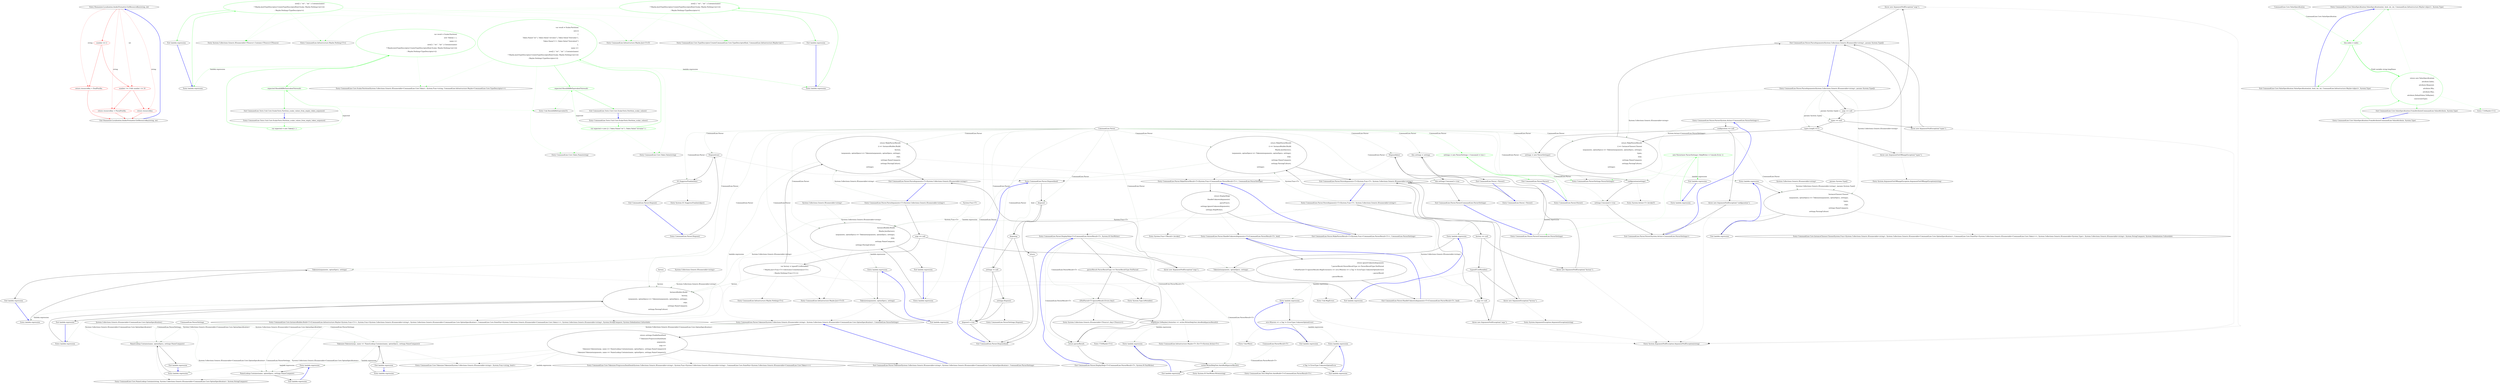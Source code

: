 digraph  {
n0 [label="Entry Humanizer.Localisation.ArabicFormatter.GetResourceKey(string, int)", span="7-7", cluster="Humanizer.Localisation.ArabicFormatter.GetResourceKey(string, int)"];
n1 [label="number == 2", span="10-10", cluster="Humanizer.Localisation.ArabicFormatter.GetResourceKey(string, int)", color=red, community=0];
n2 [label="return resourceKey + DualPostfix;", span="11-11", cluster="Humanizer.Localisation.ArabicFormatter.GetResourceKey(string, int)", color=red, community=0];
n3 [label="number >= 3 && number <= 10", span="14-14", cluster="Humanizer.Localisation.ArabicFormatter.GetResourceKey(string, int)", color=red, community=0];
n4 [label="return resourceKey + PluralPostfix;", span="15-15", cluster="Humanizer.Localisation.ArabicFormatter.GetResourceKey(string, int)", color=red, community=0];
n5 [label="return resourceKey;", span="17-17", cluster="Humanizer.Localisation.ArabicFormatter.GetResourceKey(string, int)", color=red, community=0];
n6 [label="Exit Humanizer.Localisation.ArabicFormatter.GetResourceKey(string, int)", span="7-7", cluster="Humanizer.Localisation.ArabicFormatter.GetResourceKey(string, int)"];
m0_11 [label="Entry CommandLine.Infrastructure.Maybe.Nothing<T>()", span="66-66", cluster="CommandLine.Infrastructure.Maybe.Nothing<T>()", file="ScalarTests.cs"];
m0_10 [label="Entry System.Collections.Generic.IEnumerable<TSource>.Contains<TSource>(TSource)", span="0-0", cluster="System.Collections.Generic.IEnumerable<TSource>.Contains<TSource>(TSource)", file="ScalarTests.cs"];
m0_5 [label="Entry CommandLine.Core.Scalar.Partition(System.Collections.Generic.IEnumerable<CommandLine.Core.Token>, System.Func<string, CommandLine.Infrastructure.Maybe<CommandLine.Core.TypeDescriptor>>)", span="11-11", cluster="CommandLine.Core.Scalar.Partition(System.Collections.Generic.IEnumerable<CommandLine.Core.Token>, System.Func<string, CommandLine.Infrastructure.Maybe<CommandLine.Core.TypeDescriptor>>)", file="ScalarTests.cs"];
m0_13 [label="Entry CommandLine.Infrastructure.Maybe.Just<T>(T)", span="71-71", cluster="CommandLine.Infrastructure.Maybe.Just<T>(T)", file="ScalarTests.cs"];
m0_14 [label="Entry CommandLine.Tests.Unit.Core.ScalarTests.Partition_scalar_values()", span="34-34", cluster="CommandLine.Tests.Unit.Core.ScalarTests.Partition_scalar_values()", file="ScalarTests.cs"];
m0_15 [label="var expected = new [] { Token.Name(''str''), Token.Value(''strvalue'') }", span="36-36", cluster="CommandLine.Tests.Unit.Core.ScalarTests.Partition_scalar_values()", color=green, community=0, file="ScalarTests.cs"];
m0_16 [label="var result = Scalar.Partition(\r\n                new []\r\n                    {\r\n                        Token.Name(''str''), Token.Value(''strvalue''), Token.Value(''freevalue''),\r\n                        Token.Name(''x''), Token.Value(''freevalue2'')\r\n                    },\r\n                name =>\r\n                    new[] { ''str'', ''int'' }.Contains(name)\r\n                        ? Maybe.Just(TypeDescriptor.Create(TypeDescriptorKind.Scalar, Maybe.Nothing<int>()))\r\n                        : Maybe.Nothing<TypeDescriptor>())", span="38-47", cluster="CommandLine.Tests.Unit.Core.ScalarTests.Partition_scalar_values()", color=green, community=0, file="ScalarTests.cs"];
m0_17 [label="expected.ShouldAllBeEquivalentTo(result)", span="49-49", cluster="CommandLine.Tests.Unit.Core.ScalarTests.Partition_scalar_values()", color=green, community=0, file="ScalarTests.cs"];
m0_18 [label="Exit CommandLine.Tests.Unit.Core.ScalarTests.Partition_scalar_values()", span="34-34", cluster="CommandLine.Tests.Unit.Core.ScalarTests.Partition_scalar_values()", file="ScalarTests.cs"];
m0_0 [label="Entry CommandLine.Tests.Unit.Core.ScalarTests.Partition_scalar_values_from_empty_token_sequence()", span="19-19", cluster="CommandLine.Tests.Unit.Core.ScalarTests.Partition_scalar_values_from_empty_token_sequence()", file="ScalarTests.cs"];
m0_1 [label="var expected = new Token[] { }", span="21-21", cluster="CommandLine.Tests.Unit.Core.ScalarTests.Partition_scalar_values_from_empty_token_sequence()", color=green, community=0, file="ScalarTests.cs"];
m0_2 [label="var result = Scalar.Partition(\r\n                new Token[] { },\r\n                name =>\r\n                    new[] { ''str'', ''int'' }.Contains(name)\r\n                        ? Maybe.Just(TypeDescriptor.Create(TypeDescriptorKind.Scalar, Maybe.Nothing<int>()))\r\n                        : Maybe.Nothing<TypeDescriptor>())", span="23-28", cluster="CommandLine.Tests.Unit.Core.ScalarTests.Partition_scalar_values_from_empty_token_sequence()", color=green, community=0, file="ScalarTests.cs"];
m0_3 [label="expected.ShouldAllBeEquivalentTo(result)", span="30-30", cluster="CommandLine.Tests.Unit.Core.ScalarTests.Partition_scalar_values_from_empty_token_sequence()", color=green, community=0, file="ScalarTests.cs"];
m0_4 [label="Exit CommandLine.Tests.Unit.Core.ScalarTests.Partition_scalar_values_from_empty_token_sequence()", span="19-19", cluster="CommandLine.Tests.Unit.Core.ScalarTests.Partition_scalar_values_from_empty_token_sequence()", file="ScalarTests.cs"];
m0_6 [label="Entry Unk.ShouldAllBeEquivalentTo", span="", cluster="Unk.ShouldAllBeEquivalentTo", file="ScalarTests.cs"];
m0_21 [label="Entry lambda expression", span="44-47", cluster="lambda expression", file="ScalarTests.cs"];
m0_7 [label="Entry lambda expression", span="25-28", cluster="lambda expression", file="ScalarTests.cs"];
m0_8 [label="new[] { ''str'', ''int'' }.Contains(name)\r\n                        ? Maybe.Just(TypeDescriptor.Create(TypeDescriptorKind.Scalar, Maybe.Nothing<int>()))\r\n                        : Maybe.Nothing<TypeDescriptor>()", span="26-28", cluster="lambda expression", color=green, community=0, file="ScalarTests.cs"];
m0_9 [label="Exit lambda expression", span="25-28", cluster="lambda expression", file="ScalarTests.cs"];
m0_22 [label="new[] { ''str'', ''int'' }.Contains(name)\r\n                        ? Maybe.Just(TypeDescriptor.Create(TypeDescriptorKind.Scalar, Maybe.Nothing<int>()))\r\n                        : Maybe.Nothing<TypeDescriptor>()", span="45-47", cluster="lambda expression", color=green, community=0, file="ScalarTests.cs"];
m0_23 [label="Exit lambda expression", span="44-47", cluster="lambda expression", file="ScalarTests.cs"];
m0_12 [label="Entry CommandLine.Core.TypeDescriptor.Create(CommandLine.Core.TypeDescriptorKind, CommandLine.Infrastructure.Maybe<int>)", span="36-36", cluster="CommandLine.Core.TypeDescriptor.Create(CommandLine.Core.TypeDescriptorKind, CommandLine.Infrastructure.Maybe<int>)", file="ScalarTests.cs"];
m0_19 [label="Entry CommandLine.Core.Token.Name(string)", span="19-19", cluster="CommandLine.Core.Token.Name(string)", file="ScalarTests.cs"];
m0_20 [label="Entry CommandLine.Core.Token.Value(string)", span="26-26", cluster="CommandLine.Core.Token.Value(string)", file="ScalarTests.cs"];
m1_8 [label="Entry CommandLine.Parser.Parser(System.Action<CommandLine.ParserSettings>)", span="36-36", cluster="CommandLine.Parser.Parser(System.Action<CommandLine.ParserSettings>)", file="Sequence.cs"];
m1_11 [label="settings = new ParserSettings()", span="40-40", cluster="CommandLine.Parser.Parser(System.Action<CommandLine.ParserSettings>)", file="Sequence.cs"];
m1_12 [label="configuration(settings)", span="41-41", cluster="CommandLine.Parser.Parser(System.Action<CommandLine.ParserSettings>)", file="Sequence.cs"];
m1_13 [label="settings.Consumed = true", span="42-42", cluster="CommandLine.Parser.Parser(System.Action<CommandLine.ParserSettings>)", file="Sequence.cs"];
m1_9 [label="configuration == null", span="38-38", cluster="CommandLine.Parser.Parser(System.Action<CommandLine.ParserSettings>)", file="Sequence.cs"];
m1_10 [label="throw new ArgumentNullException(''configuration'');", span="38-38", cluster="CommandLine.Parser.Parser(System.Action<CommandLine.ParserSettings>)", file="Sequence.cs"];
m1_14 [label="Exit CommandLine.Parser.Parser(System.Action<CommandLine.ParserSettings>)", span="36-36", cluster="CommandLine.Parser.Parser(System.Action<CommandLine.ParserSettings>)", file="Sequence.cs"];
m1_20 [label="Entry CommandLine.Parser.~Parser()", span="54-54", cluster="CommandLine.Parser.~Parser()", file="Sequence.cs"];
m1_21 [label="Dispose(false)", span="56-56", cluster="CommandLine.Parser.~Parser()", file="Sequence.cs"];
m1_22 [label="Exit CommandLine.Parser.~Parser()", span="54-54", cluster="CommandLine.Parser.~Parser()", file="Sequence.cs"];
m1_58 [label="Entry CommandLine.Parser.ParseArguments(System.Collections.Generic.IEnumerable<string>, params System.Type[])", span="141-141", cluster="CommandLine.Parser.ParseArguments(System.Collections.Generic.IEnumerable<string>, params System.Type[])", file="Sequence.cs"];
m1_65 [label="return MakeParserResult(\r\n                () => InstanceChooser.Choose(\r\n                    (arguments, optionSpecs) => Tokenize(arguments, optionSpecs, settings),\r\n                    types,\r\n                    args,\r\n                    settings.NameComparer,\r\n                    settings.ParsingCulture),\r\n                settings);", span="147-154", cluster="CommandLine.Parser.ParseArguments(System.Collections.Generic.IEnumerable<string>, params System.Type[])", file="Sequence.cs"];
m1_63 [label="types.Length == 0", span="145-145", cluster="CommandLine.Parser.ParseArguments(System.Collections.Generic.IEnumerable<string>, params System.Type[])", file="Sequence.cs"];
m1_59 [label="args == null", span="143-143", cluster="CommandLine.Parser.ParseArguments(System.Collections.Generic.IEnumerable<string>, params System.Type[])", file="Sequence.cs"];
m1_61 [label="types == null", span="144-144", cluster="CommandLine.Parser.ParseArguments(System.Collections.Generic.IEnumerable<string>, params System.Type[])", file="Sequence.cs"];
m1_64 [label="throw new ArgumentOutOfRangeException(''types'');", span="145-145", cluster="CommandLine.Parser.ParseArguments(System.Collections.Generic.IEnumerable<string>, params System.Type[])", file="Sequence.cs"];
m1_60 [label="throw new ArgumentNullException(''args'');", span="143-143", cluster="CommandLine.Parser.ParseArguments(System.Collections.Generic.IEnumerable<string>, params System.Type[])", file="Sequence.cs"];
m1_62 [label="throw new ArgumentNullException(''types'');", span="144-144", cluster="CommandLine.Parser.ParseArguments(System.Collections.Generic.IEnumerable<string>, params System.Type[])", file="Sequence.cs"];
m1_66 [label="Exit CommandLine.Parser.ParseArguments(System.Collections.Generic.IEnumerable<string>, params System.Type[])", span="141-141", cluster="CommandLine.Parser.ParseArguments(System.Collections.Generic.IEnumerable<string>, params System.Type[])", file="Sequence.cs"];
m1_16 [label="Entry System.Action<T>.Invoke(T)", span="0-0", cluster="System.Action<T>.Invoke(T)", file="Sequence.cs"];
m1_3 [label="Entry CommandLine.Parser.Parser(CommandLine.ParserSettings)", span="45-45", cluster="CommandLine.Parser.Parser(CommandLine.ParserSettings)", file="Sequence.cs"];
m1_17 [label="this.settings = settings", span="47-47", cluster="CommandLine.Parser.Parser(CommandLine.ParserSettings)", file="Sequence.cs"];
m1_18 [label="this.settings.Consumed = true", span="48-48", cluster="CommandLine.Parser.Parser(CommandLine.ParserSettings)", file="Sequence.cs"];
m1_19 [label="Exit CommandLine.Parser.Parser(CommandLine.ParserSettings)", span="45-45", cluster="CommandLine.Parser.Parser(CommandLine.ParserSettings)", file="Sequence.cs"];
m1_67 [label="Entry System.ArgumentOutOfRangeException.ArgumentOutOfRangeException(string)", span="0-0", cluster="System.ArgumentOutOfRangeException.ArgumentOutOfRangeException(string)", file="Sequence.cs"];
m1_42 [label="Entry CommandLine.Parser.ParseArguments<T>(System.Func<T>, System.Collections.Generic.IEnumerable<string>)", span="112-112", cluster="CommandLine.Parser.ParseArguments<T>(System.Func<T>, System.Collections.Generic.IEnumerable<string>)", file="Sequence.cs"];
m1_49 [label="return MakeParserResult(\r\n                () => InstanceBuilder.Build(\r\n                    Maybe.Just(factory),\r\n                    (arguments, optionSpecs) => Tokenize(arguments, optionSpecs, settings),\r\n                    args,\r\n                    settings.NameComparer,\r\n                    settings.ParsingCulture),\r\n                settings);", span="119-126", cluster="CommandLine.Parser.ParseArguments<T>(System.Func<T>, System.Collections.Generic.IEnumerable<string>)", file="Sequence.cs"];
m1_47 [label="args == null", span="117-117", cluster="CommandLine.Parser.ParseArguments<T>(System.Func<T>, System.Collections.Generic.IEnumerable<string>)", file="Sequence.cs"];
m1_43 [label="factory == null", span="115-115", cluster="CommandLine.Parser.ParseArguments<T>(System.Func<T>, System.Collections.Generic.IEnumerable<string>)", file="Sequence.cs"];
m1_45 [label="!typeof(T).IsMutable()", span="116-116", cluster="CommandLine.Parser.ParseArguments<T>(System.Func<T>, System.Collections.Generic.IEnumerable<string>)", file="Sequence.cs"];
m1_48 [label="throw new ArgumentNullException(''args'');", span="117-117", cluster="CommandLine.Parser.ParseArguments<T>(System.Func<T>, System.Collections.Generic.IEnumerable<string>)", file="Sequence.cs"];
m1_44 [label="throw new ArgumentNullException(''factory'');", span="115-115", cluster="CommandLine.Parser.ParseArguments<T>(System.Func<T>, System.Collections.Generic.IEnumerable<string>)", file="Sequence.cs"];
m1_46 [label="throw new ArgumentException(''factory'');", span="116-116", cluster="CommandLine.Parser.ParseArguments<T>(System.Func<T>, System.Collections.Generic.IEnumerable<string>)", file="Sequence.cs"];
m1_50 [label="Exit CommandLine.Parser.ParseArguments<T>(System.Func<T>, System.Collections.Generic.IEnumerable<string>)", span="112-112", cluster="CommandLine.Parser.ParseArguments<T>(System.Func<T>, System.Collections.Generic.IEnumerable<string>)", file="Sequence.cs"];
m1_51 [label="Entry System.ArgumentException.ArgumentException(string)", span="0-0", cluster="System.ArgumentException.ArgumentException(string)", file="Sequence.cs"];
m1_105 [label="Entry Unk.Where", span="", cluster="Unk.Where", file="Sequence.cs"];
m1_4 [label="Entry CommandLine.ParserSettings.ParserSettings()", span="25-25", cluster="CommandLine.ParserSettings.ParserSettings()", file="Sequence.cs"];
m1_71 [label="Entry CommandLine.Core.InstanceChooser.Choose(System.Func<System.Collections.Generic.IEnumerable<string>, System.Collections.Generic.IEnumerable<CommandLine.Core.OptionSpecification>, CommandLine.Core.StatePair<System.Collections.Generic.IEnumerable<CommandLine.Core.Token>>>, System.Collections.Generic.IEnumerable<System.Type>, System.Collections.Generic.IEnumerable<string>, System.StringComparer, System.Globalization.CultureInfo)", span="26-26", cluster="CommandLine.Core.InstanceChooser.Choose(System.Func<System.Collections.Generic.IEnumerable<string>, System.Collections.Generic.IEnumerable<CommandLine.Core.OptionSpecification>, CommandLine.Core.StatePair<System.Collections.Generic.IEnumerable<CommandLine.Core.Token>>>, System.Collections.Generic.IEnumerable<System.Type>, System.Collections.Generic.IEnumerable<string>, System.StringComparer, System.Globalization.CultureInfo)", file="Sequence.cs"];
m1_90 [label="Entry CommandLine.Core.NameLookup.Contains(string, System.Collections.Generic.IEnumerable<CommandLine.Core.OptionSpecification>, System.StringComparer)", span="11-11", cluster="CommandLine.Core.NameLookup.Contains(string, System.Collections.Generic.IEnumerable<CommandLine.Core.OptionSpecification>, System.StringComparer)", file="Sequence.cs"];
m1_5 [label="Entry CommandLine.Parser.Parser()", span="25-25", cluster="CommandLine.Parser.Parser()", file="Sequence.cs"];
m1_6 [label="settings = new ParserSettings { Consumed = true }", span="27-27", cluster="CommandLine.Parser.Parser()", color=green, community=0, file="Sequence.cs"];
m1_7 [label="Exit CommandLine.Parser.Parser()", span="25-25", cluster="CommandLine.Parser.Parser()", file="Sequence.cs"];
m1_96 [label="Entry System.Func<TResult>.Invoke()", span="0-0", cluster="System.Func<TResult>.Invoke()", file="Sequence.cs"];
m1_98 [label="Entry CommandLine.Parser.DisplayHelp<T>(CommandLine.ParserResult<T>, System.IO.TextWriter)", span="198-198", cluster="CommandLine.Parser.DisplayHelp<T>(CommandLine.ParserResult<T>, System.IO.TextWriter)", file="Sequence.cs"];
m1_109 [label="parserResult.ParserResultType == ParserResultType.NotParsed", span="200-200", cluster="CommandLine.Parser.DisplayHelp<T>(CommandLine.ParserResult<T>, System.IO.TextWriter)", file="Sequence.cs"];
m1_110 [label="((NotParsed<T>)parserResult).Errors.Any()", span="202-202", cluster="CommandLine.Parser.DisplayHelp<T>(CommandLine.ParserResult<T>, System.IO.TextWriter)", file="Sequence.cs"];
m1_111 [label="helpWriter.ToMaybe().Do(writer => writer.Write(HelpText.AutoBuild(parserResult)))", span="204-204", cluster="CommandLine.Parser.DisplayHelp<T>(CommandLine.ParserResult<T>, System.IO.TextWriter)", file="Sequence.cs"];
m1_112 [label="return parserResult;", span="208-208", cluster="CommandLine.Parser.DisplayHelp<T>(CommandLine.ParserResult<T>, System.IO.TextWriter)", file="Sequence.cs"];
m1_113 [label="Exit CommandLine.Parser.DisplayHelp<T>(CommandLine.ParserResult<T>, System.IO.TextWriter)", span="198-198", cluster="CommandLine.Parser.DisplayHelp<T>(CommandLine.ParserResult<T>, System.IO.TextWriter)", file="Sequence.cs"];
m1_114 [label="Entry System.Collections.Generic.IEnumerable<TSource>.Any<TSource>()", span="0-0", cluster="System.Collections.Generic.IEnumerable<TSource>.Any<TSource>()", file="Sequence.cs"];
m1_106 [label="Entry lambda expression", span="193-193", cluster="lambda expression", file="Sequence.cs"];
m1_1 [label="new Parser(new ParserSettings{ HelpWriter = Console.Error })", span="20-20", cluster="lambda expression", color=green, community=0, file="Sequence.cs"];
m1_0 [label="Entry lambda expression", span="20-20", cluster="lambda expression", file="Sequence.cs"];
m1_2 [label="Exit lambda expression", span="20-20", cluster="lambda expression", file="Sequence.cs"];
m1_35 [label="InstanceBuilder.Build(\r\n                    factory,\r\n                    (arguments, optionSpecs) => Tokenize(arguments, optionSpecs, settings),\r\n                    args,\r\n                    settings.NameComparer,\r\n                    settings.ParsingCulture)", span="93-98", cluster="lambda expression", file="Sequence.cs"];
m1_39 [label="Tokenize(arguments, optionSpecs, settings)", span="95-95", cluster="lambda expression", file="Sequence.cs"];
m1_53 [label="InstanceBuilder.Build(\r\n                    Maybe.Just(factory),\r\n                    (arguments, optionSpecs) => Tokenize(arguments, optionSpecs, settings),\r\n                    args,\r\n                    settings.NameComparer,\r\n                    settings.ParsingCulture)", span="120-125", cluster="lambda expression", file="Sequence.cs"];
m1_56 [label="Tokenize(arguments, optionSpecs, settings)", span="122-122", cluster="lambda expression", file="Sequence.cs"];
m1_69 [label="InstanceChooser.Choose(\r\n                    (arguments, optionSpecs) => Tokenize(arguments, optionSpecs, settings),\r\n                    types,\r\n                    args,\r\n                    settings.NameComparer,\r\n                    settings.ParsingCulture)", span="148-153", cluster="lambda expression", file="Sequence.cs"];
m1_73 [label="Tokenize(arguments, optionSpecs, settings)", span="149-149", cluster="lambda expression", file="Sequence.cs"];
m1_34 [label="Entry lambda expression", span="93-98", cluster="lambda expression", file="Sequence.cs"];
m1_36 [label="Exit lambda expression", span="93-98", cluster="lambda expression", file="Sequence.cs"];
m1_38 [label="Entry lambda expression", span="95-95", cluster="lambda expression", file="Sequence.cs"];
m1_40 [label="Exit lambda expression", span="95-95", cluster="lambda expression", file="Sequence.cs"];
m1_52 [label="Entry lambda expression", span="120-125", cluster="lambda expression", file="Sequence.cs"];
m1_54 [label="Exit lambda expression", span="120-125", cluster="lambda expression", file="Sequence.cs"];
m1_55 [label="Entry lambda expression", span="122-122", cluster="lambda expression", file="Sequence.cs"];
m1_57 [label="Exit lambda expression", span="122-122", cluster="lambda expression", file="Sequence.cs"];
m1_68 [label="Entry lambda expression", span="148-153", cluster="lambda expression", file="Sequence.cs"];
m1_70 [label="Exit lambda expression", span="148-153", cluster="lambda expression", file="Sequence.cs"];
m1_72 [label="Entry lambda expression", span="149-149", cluster="lambda expression", file="Sequence.cs"];
m1_74 [label="Exit lambda expression", span="149-149", cluster="lambda expression", file="Sequence.cs"];
m1_85 [label="Tokenizer.Tokenize(args, name => NameLookup.Contains(name, optionSpecs, settings.NameComparer))", span="176-176", cluster="lambda expression", file="Sequence.cs"];
m1_88 [label="NameLookup.Contains(name, optionSpecs, settings.NameComparer)", span="176-176", cluster="lambda expression", file="Sequence.cs"];
m1_92 [label="NameLookup.Contains(name, optionSpecs, settings.NameComparer)", span="177-177", cluster="lambda expression", file="Sequence.cs"];
m1_84 [label="Entry lambda expression", span="175-176", cluster="lambda expression", file="Sequence.cs"];
m1_91 [label="Entry lambda expression", span="177-177", cluster="lambda expression", file="Sequence.cs"];
m1_86 [label="Exit lambda expression", span="175-176", cluster="lambda expression", file="Sequence.cs"];
m1_87 [label="Entry lambda expression", span="176-176", cluster="lambda expression", file="Sequence.cs"];
m1_89 [label="Exit lambda expression", span="176-176", cluster="lambda expression", file="Sequence.cs"];
m1_93 [label="Exit lambda expression", span="177-177", cluster="lambda expression", file="Sequence.cs"];
m1_118 [label="writer.Write(HelpText.AutoBuild(parserResult))", span="204-204", cluster="lambda expression", file="Sequence.cs"];
m1_102 [label="Entry lambda expression", span="193-193", cluster="lambda expression", file="Sequence.cs"];
m1_117 [label="Entry lambda expression", span="204-204", cluster="lambda expression", file="Sequence.cs"];
m1_119 [label="Exit lambda expression", span="204-204", cluster="lambda expression", file="Sequence.cs"];
m1_104 [label="Exit lambda expression", span="193-193", cluster="lambda expression", file="Sequence.cs"];
m1_103 [label="errs.Where(e => e.Tag != ErrorType.UnknownOptionError)", span="193-193", cluster="lambda expression", file="Sequence.cs"];
m1_107 [label="e.Tag != ErrorType.UnknownOptionError", span="193-193", cluster="lambda expression", file="Sequence.cs"];
m1_108 [label="Exit lambda expression", span="193-193", cluster="lambda expression", file="Sequence.cs"];
m1_115 [label="Entry T.ToMaybe<T>()", span="79-79", cluster="T.ToMaybe<T>()", file="Sequence.cs"];
m1_97 [label="Entry CommandLine.Parser.HandleUnknownArguments<T>(CommandLine.ParserResult<T>, bool)", span="189-189", cluster="CommandLine.Parser.HandleUnknownArguments<T>(CommandLine.ParserResult<T>, bool)", file="Sequence.cs"];
m1_99 [label="return ignoreUnknownArguments\r\n                       ? parserResult.ParserResultType == ParserResultType.NotParsed\r\n                            ? ((NotParsed<T>)parserResult).MapErrors(errs => errs.Where(e => e.Tag != ErrorType.UnknownOptionError))\r\n                            : parserResult\r\n                       : parserResult;", span="191-195", cluster="CommandLine.Parser.HandleUnknownArguments<T>(CommandLine.ParserResult<T>, bool)", file="Sequence.cs"];
m1_100 [label="Exit CommandLine.Parser.HandleUnknownArguments<T>(CommandLine.ParserResult<T>, bool)", span="189-189", cluster="CommandLine.Parser.HandleUnknownArguments<T>(CommandLine.ParserResult<T>, bool)", file="Sequence.cs"];
m1_101 [label="Entry Unk.MapErrors", span="", cluster="Unk.MapErrors", file="Sequence.cs"];
m1_31 [label="Entry CommandLine.Infrastructure.Maybe.Just<T>(T)", span="68-68", cluster="CommandLine.Infrastructure.Maybe.Just<T>(T)", file="Sequence.cs"];
m1_120 [label="Entry CommandLine.Text.HelpText.AutoBuild<T>(CommandLine.ParserResult<T>)", span="276-276", cluster="CommandLine.Text.HelpText.AutoBuild<T>(CommandLine.ParserResult<T>)", file="Sequence.cs"];
m1_116 [label="Entry CommandLine.Infrastructure.Maybe<T>.Do<T>(System.Action<T>)", span="108-108", cluster="CommandLine.Infrastructure.Maybe<T>.Do<T>(System.Action<T>)", file="Sequence.cs"];
m1_83 [label="Entry CommandLine.Core.Tokenizer.Tokenize(System.Collections.Generic.IEnumerable<string>, System.Func<string, bool>)", span="11-11", cluster="CommandLine.Core.Tokenizer.Tokenize(System.Collections.Generic.IEnumerable<string>, System.Func<string, bool>)", file="Sequence.cs"];
m1_82 [label="Entry CommandLine.Core.Tokenizer.PreprocessDashDash(System.Collections.Generic.IEnumerable<string>, System.Func<System.Collections.Generic.IEnumerable<string>, CommandLine.Core.StatePair<System.Collections.Generic.IEnumerable<CommandLine.Core.Token>>>)", span="31-31", cluster="CommandLine.Core.Tokenizer.PreprocessDashDash(System.Collections.Generic.IEnumerable<string>, System.Func<System.Collections.Generic.IEnumerable<string>, CommandLine.Core.StatePair<System.Collections.Generic.IEnumerable<CommandLine.Core.Token>>>)", file="Sequence.cs"];
m1_79 [label="Entry System.GC.SuppressFinalize(object)", span="0-0", cluster="System.GC.SuppressFinalize(object)", file="Sequence.cs"];
m1_129 [label="Entry CommandLine.ParserSettings.Dispose()", span="119-119", cluster="CommandLine.ParserSettings.Dispose()", file="Sequence.cs"];
m1_30 [label="Entry System.Type.IsMutable()", span="115-115", cluster="System.Type.IsMutable()", file="Sequence.cs"];
m1_33 [label="Entry CommandLine.Parser.MakeParserResult<T>(System.Func<CommandLine.ParserResult<T>>, CommandLine.ParserSettings)", span="180-180", cluster="CommandLine.Parser.MakeParserResult<T>(System.Func<CommandLine.ParserResult<T>>, CommandLine.ParserSettings)", file="Sequence.cs"];
m1_94 [label="return DisplayHelp(\r\n                HandleUnknownArguments(\r\n                    parseFunc(),\r\n                    settings.IgnoreUnknownArguments),\r\n                settings.HelpWriter);", span="182-186", cluster="CommandLine.Parser.MakeParserResult<T>(System.Func<CommandLine.ParserResult<T>>, CommandLine.ParserSettings)", file="Sequence.cs"];
m1_95 [label="Exit CommandLine.Parser.MakeParserResult<T>(System.Func<CommandLine.ParserResult<T>>, CommandLine.ParserSettings)", span="180-180", cluster="CommandLine.Parser.MakeParserResult<T>(System.Func<CommandLine.ParserResult<T>>, CommandLine.ParserSettings)", file="Sequence.cs"];
m1_75 [label="Entry CommandLine.Parser.Dispose()", span="160-160", cluster="CommandLine.Parser.Dispose()", file="Sequence.cs"];
m1_76 [label="Dispose(true)", span="162-162", cluster="CommandLine.Parser.Dispose()", file="Sequence.cs"];
m1_77 [label="GC.SuppressFinalize(this)", span="164-164", cluster="CommandLine.Parser.Dispose()", file="Sequence.cs"];
m1_78 [label="Exit CommandLine.Parser.Dispose()", span="160-160", cluster="CommandLine.Parser.Dispose()", file="Sequence.cs"];
m1_32 [label="Entry CommandLine.Infrastructure.Maybe.Nothing<T>()", span="63-63", cluster="CommandLine.Infrastructure.Maybe.Nothing<T>()", file="Sequence.cs"];
m1_24 [label="Entry CommandLine.Parser.ParseArguments<T>(System.Collections.Generic.IEnumerable<string>)", span="84-84", cluster="CommandLine.Parser.ParseArguments<T>(System.Collections.Generic.IEnumerable<string>)", file="Sequence.cs"];
m1_28 [label="return MakeParserResult(\r\n                () => InstanceBuilder.Build(\r\n                    factory,\r\n                    (arguments, optionSpecs) => Tokenize(arguments, optionSpecs, settings),\r\n                    args,\r\n                    settings.NameComparer,\r\n                    settings.ParsingCulture),\r\n                settings);", span="92-99", cluster="CommandLine.Parser.ParseArguments<T>(System.Collections.Generic.IEnumerable<string>)", file="Sequence.cs"];
m1_27 [label="var factory = typeof(T).IsMutable()\r\n                ? Maybe.Just<Func<T>>(Activator.CreateInstance<T>)\r\n                : Maybe.Nothing<Func<T>>()", span="88-90", cluster="CommandLine.Parser.ParseArguments<T>(System.Collections.Generic.IEnumerable<string>)", file="Sequence.cs"];
m1_25 [label="args == null", span="86-86", cluster="CommandLine.Parser.ParseArguments<T>(System.Collections.Generic.IEnumerable<string>)", file="Sequence.cs"];
m1_26 [label="throw new ArgumentNullException(''args'');", span="86-86", cluster="CommandLine.Parser.ParseArguments<T>(System.Collections.Generic.IEnumerable<string>)", file="Sequence.cs"];
m1_29 [label="Exit CommandLine.Parser.ParseArguments<T>(System.Collections.Generic.IEnumerable<string>)", span="84-84", cluster="CommandLine.Parser.ParseArguments<T>(System.Collections.Generic.IEnumerable<string>)", file="Sequence.cs"];
m1_41 [label="Entry CommandLine.Parser.Tokenize(System.Collections.Generic.IEnumerable<string>, System.Collections.Generic.IEnumerable<CommandLine.Core.OptionSpecification>, CommandLine.ParserSettings)", span="167-167", cluster="CommandLine.Parser.Tokenize(System.Collections.Generic.IEnumerable<string>, System.Collections.Generic.IEnumerable<CommandLine.Core.OptionSpecification>, CommandLine.ParserSettings)", file="Sequence.cs"];
m1_80 [label="return settings.EnableDashDash\r\n                ? Tokenizer.PreprocessDashDash(\r\n                        arguments,\r\n                        args =>\r\n                            Tokenizer.Tokenize(args, name => NameLookup.Contains(name, optionSpecs, settings.NameComparer)))\r\n                : Tokenizer.Tokenize(arguments, name => NameLookup.Contains(name, optionSpecs, settings.NameComparer));", span="172-177", cluster="CommandLine.Parser.Tokenize(System.Collections.Generic.IEnumerable<string>, System.Collections.Generic.IEnumerable<CommandLine.Core.OptionSpecification>, CommandLine.ParserSettings)", file="Sequence.cs"];
m1_81 [label="Exit CommandLine.Parser.Tokenize(System.Collections.Generic.IEnumerable<string>, System.Collections.Generic.IEnumerable<CommandLine.Core.OptionSpecification>, CommandLine.ParserSettings)", span="167-167", cluster="CommandLine.Parser.Tokenize(System.Collections.Generic.IEnumerable<string>, System.Collections.Generic.IEnumerable<CommandLine.Core.OptionSpecification>, CommandLine.ParserSettings)", file="Sequence.cs"];
m1_37 [label="Entry CommandLine.Core.InstanceBuilder.Build<T>(CommandLine.Infrastructure.Maybe<System.Func<T>>, System.Func<System.Collections.Generic.IEnumerable<string>, System.Collections.Generic.IEnumerable<CommandLine.Core.OptionSpecification>, CommandLine.Core.StatePair<System.Collections.Generic.IEnumerable<CommandLine.Core.Token>>>, System.Collections.Generic.IEnumerable<string>, System.StringComparer, System.Globalization.CultureInfo)", span="34-34", cluster="CommandLine.Core.InstanceBuilder.Build<T>(CommandLine.Infrastructure.Maybe<System.Func<T>>, System.Func<System.Collections.Generic.IEnumerable<string>, System.Collections.Generic.IEnumerable<CommandLine.Core.OptionSpecification>, CommandLine.Core.StatePair<System.Collections.Generic.IEnumerable<CommandLine.Core.Token>>>, System.Collections.Generic.IEnumerable<string>, System.StringComparer, System.Globalization.CultureInfo)", file="Sequence.cs"];
m1_23 [label="Entry CommandLine.Parser.Dispose(bool)", span="211-211", cluster="CommandLine.Parser.Dispose(bool)", file="Sequence.cs"];
m1_122 [label=disposed, span="213-213", cluster="CommandLine.Parser.Dispose(bool)", file="Sequence.cs"];
m1_125 [label="settings != null", span="220-220", cluster="CommandLine.Parser.Dispose(bool)", file="Sequence.cs"];
m1_126 [label="settings.Dispose()", span="222-222", cluster="CommandLine.Parser.Dispose(bool)", file="Sequence.cs"];
m1_127 [label="disposed = true", span="225-225", cluster="CommandLine.Parser.Dispose(bool)", file="Sequence.cs"];
m1_123 [label="return;", span="215-215", cluster="CommandLine.Parser.Dispose(bool)", file="Sequence.cs"];
m1_124 [label=disposing, span="218-218", cluster="CommandLine.Parser.Dispose(bool)", file="Sequence.cs"];
m1_128 [label="Exit CommandLine.Parser.Dispose(bool)", span="211-211", cluster="CommandLine.Parser.Dispose(bool)", file="Sequence.cs"];
m1_15 [label="Entry System.ArgumentNullException.ArgumentNullException(string)", span="0-0", cluster="System.ArgumentNullException.ArgumentNullException(string)", file="Sequence.cs"];
m1_121 [label="Entry System.IO.TextWriter.Write(string)", span="0-0", cluster="System.IO.TextWriter.Write(string)", file="Sequence.cs"];
m1_130 [label="CommandLine.Parser", span="", file="Sequence.cs"];
m1_131 [label="System.Collections.Generic.IEnumerable<string>", span="", file="Sequence.cs"];
m1_132 [label=factory, span="", file="Sequence.cs"];
m1_133 [label="System.Func<T>", span="", file="Sequence.cs"];
m1_134 [label="System.Collections.Generic.IEnumerable<string>", span="", file="Sequence.cs"];
m1_135 [label="System.Collections.Generic.IEnumerable<string>", span="", file="Sequence.cs"];
m1_136 [label="params System.Type[]", span="", file="Sequence.cs"];
m1_137 [label="System.Collections.Generic.IEnumerable<CommandLine.Core.OptionSpecification>", span="", file="Sequence.cs"];
m1_138 [label="CommandLine.ParserSettings", span="", file="Sequence.cs"];
m1_139 [label="CommandLine.ParserResult<T>", span="", file="Sequence.cs"];
m2_0 [label="Entry CommandLine.Core.ValueSpecification.ValueSpecification(int, bool, int, int, CommandLine.Infrastructure.Maybe<object>, System.Type)", span="10-10", cluster="CommandLine.Core.ValueSpecification.ValueSpecification(int, bool, int, int, CommandLine.Infrastructure.Maybe<object>, System.Type)", file="SequenceTests.cs"];
m2_1 [label="this.index = index", span="13-13", cluster="CommandLine.Core.ValueSpecification.ValueSpecification(int, bool, int, int, CommandLine.Infrastructure.Maybe<object>, System.Type)", color=green, community=0, file="SequenceTests.cs"];
m2_2 [label="Exit CommandLine.Core.ValueSpecification.ValueSpecification(int, bool, int, int, CommandLine.Infrastructure.Maybe<object>, System.Type)", span="10-10", cluster="CommandLine.Core.ValueSpecification.ValueSpecification(int, bool, int, int, CommandLine.Infrastructure.Maybe<object>, System.Type)", file="SequenceTests.cs"];
m2_3 [label="Entry CommandLine.Core.ValueSpecification.FromAttribute(CommandLine.ValueAttribute, System.Type)", span="16-16", cluster="CommandLine.Core.ValueSpecification.FromAttribute(CommandLine.ValueAttribute, System.Type)", file="SequenceTests.cs"];
m2_4 [label="return new ValueSpecification(\r\n                attribute.Index,\r\n                attribute.Required,\r\n                attribute.Min,\r\n                attribute.Max,\r\n                attribute.DefaultValue.ToMaybe(),\r\n                conversionType);", span="18-24", cluster="CommandLine.Core.ValueSpecification.FromAttribute(CommandLine.ValueAttribute, System.Type)", color=green, community=0, file="SequenceTests.cs"];
m2_5 [label="Exit CommandLine.Core.ValueSpecification.FromAttribute(CommandLine.ValueAttribute, System.Type)", span="16-16", cluster="CommandLine.Core.ValueSpecification.FromAttribute(CommandLine.ValueAttribute, System.Type)", file="SequenceTests.cs"];
m2_6 [label="Entry T.ToMaybe<T>()", span="79-79", cluster="T.ToMaybe<T>()", file="SequenceTests.cs"];
m2_7 [label="CommandLine.Core.ValueSpecification", span="", file="SequenceTests.cs"];
n0 -> n1  [key=0, style=solid, color=red];
n0 -> n2  [key=1, style=dashed, color=red, label=string];
n0 -> n3  [key=1, style=dashed, color=red, label=int];
n0 -> n4  [key=1, style=dashed, color=red, label=string];
n0 -> n5  [key=1, style=dashed, color=red, label=string];
n1 -> n2  [key=0, style=solid, color=red];
n1 -> n3  [key=0, style=solid, color=red];
n2 -> n6  [key=0, style=solid, color=red];
n3 -> n4  [key=0, style=solid, color=red];
n3 -> n5  [key=0, style=solid, color=red];
n4 -> n6  [key=0, style=solid, color=red];
n5 -> n6  [key=0, style=solid, color=red];
n6 -> n0  [key=0, style=bold, color=blue];
m0_14 -> m0_15  [key=0, style=solid, color=green];
m0_15 -> m0_16  [key=0, style=solid, color=green];
m0_15 -> m0_19  [key=2, style=dotted, color=green];
m0_15 -> m0_20  [key=2, style=dotted, color=green];
m0_15 -> m0_17  [key=1, style=dashed, color=green, label=expected];
m0_16 -> m0_17  [key=0, style=solid, color=green];
m0_16 -> m0_19  [key=2, style=dotted, color=green];
m0_16 -> m0_20  [key=2, style=dotted, color=green];
m0_16 -> m0_5  [key=2, style=dotted, color=green];
m0_16 -> m0_21  [key=1, style=dashed, color=green, label="lambda expression"];
m0_17 -> m0_18  [key=0, style=solid, color=green];
m0_17 -> m0_6  [key=2, style=dotted, color=green];
m0_18 -> m0_14  [key=0, style=bold, color=blue];
m0_0 -> m0_1  [key=0, style=solid, color=green];
m0_1 -> m0_2  [key=0, style=solid, color=green];
m0_1 -> m0_3  [key=1, style=dashed, color=green, label=expected];
m0_2 -> m0_3  [key=0, style=solid, color=green];
m0_2 -> m0_5  [key=2, style=dotted, color=green];
m0_2 -> m0_7  [key=1, style=dashed, color=green, label="lambda expression"];
m0_3 -> m0_4  [key=0, style=solid, color=green];
m0_3 -> m0_6  [key=2, style=dotted, color=green];
m0_4 -> m0_0  [key=0, style=bold, color=blue];
m0_21 -> m0_22  [key=0, style=solid, color=green];
m0_7 -> m0_8  [key=0, style=solid, color=green];
m0_8 -> m0_9  [key=0, style=solid, color=green];
m0_8 -> m0_10  [key=2, style=dotted, color=green];
m0_8 -> m0_11  [key=2, style=dotted, color=green];
m0_8 -> m0_12  [key=2, style=dotted, color=green];
m0_8 -> m0_13  [key=2, style=dotted, color=green];
m0_9 -> m0_7  [key=0, style=bold, color=blue];
m0_22 -> m0_23  [key=0, style=solid, color=green];
m0_22 -> m0_10  [key=2, style=dotted, color=green];
m0_22 -> m0_11  [key=2, style=dotted, color=green];
m0_22 -> m0_12  [key=2, style=dotted, color=green];
m0_22 -> m0_13  [key=2, style=dotted, color=green];
m0_23 -> m0_21  [key=0, style=bold, color=blue];
m1_8 -> m1_12  [key=1, style=dashed, color=darkseagreen4, label="System.Action<CommandLine.ParserSettings>"];
m1_8 -> m1_9  [key=0, style=solid];
m1_11 -> m1_4  [key=2, style=dotted];
m1_11 -> m1_12  [key=0, style=solid];
m1_12 -> m1_13  [key=0, style=solid];
m1_12 -> m1_16  [key=2, style=dotted];
m1_13 -> m1_14  [key=0, style=solid];
m1_9 -> m1_11  [key=0, style=solid];
m1_9 -> m1_10  [key=0, style=solid];
m1_10 -> m1_14  [key=0, style=solid];
m1_10 -> m1_15  [key=2, style=dotted];
m1_14 -> m1_8  [key=0, style=bold, color=blue];
m1_20 -> m1_21  [key=0, style=solid];
m1_21 -> m1_22  [key=0, style=solid];
m1_21 -> m1_23  [key=2, style=dotted];
m1_22 -> m1_20  [key=0, style=bold, color=blue];
m1_58 -> m1_65  [key=1, style=dashed, color=darkseagreen4, label="System.Collections.Generic.IEnumerable<string>"];
m1_58 -> m1_69  [key=1, style=dashed, color=darkseagreen4, label="System.Collections.Generic.IEnumerable<string>"];
m1_58 -> m1_59  [key=0, style=solid];
m1_58 -> m1_61  [key=1, style=dashed, color=darkseagreen4, label="params System.Type[]"];
m1_58 -> m1_63  [key=1, style=dashed, color=darkseagreen4, label="params System.Type[]"];
m1_65 -> m1_66  [key=0, style=solid];
m1_65 -> m1_33  [key=2, style=dotted];
m1_65 -> m1_68  [key=1, style=dashed, color=darkseagreen4, label="lambda expression"];
m1_63 -> m1_65  [key=0, style=solid];
m1_63 -> m1_64  [key=0, style=solid];
m1_59 -> m1_60  [key=0, style=solid];
m1_59 -> m1_61  [key=0, style=solid];
m1_61 -> m1_63  [key=0, style=solid];
m1_61 -> m1_62  [key=0, style=solid];
m1_64 -> m1_66  [key=0, style=solid];
m1_64 -> m1_67  [key=2, style=dotted];
m1_60 -> m1_66  [key=0, style=solid];
m1_60 -> m1_15  [key=2, style=dotted];
m1_62 -> m1_66  [key=0, style=solid];
m1_62 -> m1_15  [key=2, style=dotted];
m1_66 -> m1_58  [key=0, style=bold, color=blue];
m1_3 -> m1_17  [key=0, style=solid];
m1_17 -> m1_18  [key=0, style=solid];
m1_18 -> m1_19  [key=0, style=solid];
m1_19 -> m1_3  [key=0, style=bold, color=blue];
m1_42 -> m1_49  [key=1, style=dashed, color=darkseagreen4, label="System.Func<T>"];
m1_42 -> m1_53  [key=1, style=dashed, color=darkseagreen4, label="System.Func<T>"];
m1_42 -> m1_43  [key=0, style=solid];
m1_42 -> m1_47  [key=1, style=dashed, color=darkseagreen4, label="System.Collections.Generic.IEnumerable<string>"];
m1_49 -> m1_50  [key=0, style=solid];
m1_49 -> m1_33  [key=2, style=dotted];
m1_49 -> m1_52  [key=1, style=dashed, color=darkseagreen4, label="lambda expression"];
m1_47 -> m1_49  [key=0, style=solid];
m1_47 -> m1_48  [key=0, style=solid];
m1_43 -> m1_44  [key=0, style=solid];
m1_43 -> m1_45  [key=0, style=solid];
m1_45 -> m1_47  [key=0, style=solid];
m1_45 -> m1_30  [key=2, style=dotted];
m1_45 -> m1_46  [key=0, style=solid];
m1_48 -> m1_50  [key=0, style=solid];
m1_48 -> m1_15  [key=2, style=dotted];
m1_44 -> m1_50  [key=0, style=solid];
m1_44 -> m1_15  [key=2, style=dotted];
m1_46 -> m1_50  [key=0, style=solid];
m1_46 -> m1_51  [key=2, style=dotted];
m1_50 -> m1_42  [key=0, style=bold, color=blue];
m1_5 -> m1_6  [key=0, style=solid, color=green];
m1_6 -> m1_7  [key=0, style=solid, color=green];
m1_6 -> m1_4  [key=2, style=dotted, color=green];
m1_7 -> m1_5  [key=0, style=bold, color=blue];
m1_98 -> m1_109  [key=0, style=solid];
m1_98 -> m1_110  [key=1, style=dashed, color=darkseagreen4, label="CommandLine.ParserResult<T>"];
m1_98 -> m1_111  [key=1, style=dashed, color=darkseagreen4, label="CommandLine.ParserResult<T>"];
m1_98 -> m1_118  [key=1, style=dashed, color=darkseagreen4, label="CommandLine.ParserResult<T>"];
m1_98 -> m1_112  [key=1, style=dashed, color=darkseagreen4, label="CommandLine.ParserResult<T>"];
m1_109 -> m1_110  [key=0, style=solid];
m1_109 -> m1_112  [key=0, style=solid];
m1_110 -> m1_111  [key=0, style=solid];
m1_110 -> m1_112  [key=0, style=solid];
m1_110 -> m1_114  [key=2, style=dotted];
m1_111 -> m1_112  [key=0, style=solid];
m1_111 -> m1_115  [key=2, style=dotted];
m1_111 -> m1_116  [key=2, style=dotted];
m1_111 -> m1_117  [key=1, style=dashed, color=darkseagreen4, label="lambda expression"];
m1_112 -> m1_113  [key=0, style=solid];
m1_113 -> m1_98  [key=0, style=bold, color=blue];
m1_106 -> m1_107  [key=0, style=solid];
m1_1 -> m1_2  [key=0, style=solid, color=green];
m1_1 -> m1_3  [key=2, style=dotted, color=green];
m1_1 -> m1_4  [key=2, style=dotted, color=green];
m1_0 -> m1_1  [key=0, style=solid, color=green];
m1_2 -> m1_0  [key=0, style=bold, color=blue];
m1_35 -> m1_36  [key=0, style=solid];
m1_35 -> m1_37  [key=2, style=dotted];
m1_35 -> m1_38  [key=1, style=dashed, color=darkseagreen4, label="lambda expression"];
m1_39 -> m1_40  [key=0, style=solid];
m1_39 -> m1_41  [key=2, style=dotted];
m1_53 -> m1_54  [key=0, style=solid];
m1_53 -> m1_31  [key=2, style=dotted];
m1_53 -> m1_37  [key=2, style=dotted];
m1_53 -> m1_55  [key=1, style=dashed, color=darkseagreen4, label="lambda expression"];
m1_56 -> m1_57  [key=0, style=solid];
m1_56 -> m1_41  [key=2, style=dotted];
m1_69 -> m1_70  [key=0, style=solid];
m1_69 -> m1_71  [key=2, style=dotted];
m1_69 -> m1_72  [key=1, style=dashed, color=darkseagreen4, label="lambda expression"];
m1_73 -> m1_74  [key=0, style=solid];
m1_73 -> m1_41  [key=2, style=dotted];
m1_34 -> m1_35  [key=0, style=solid];
m1_36 -> m1_34  [key=0, style=bold, color=blue];
m1_38 -> m1_39  [key=0, style=solid];
m1_40 -> m1_38  [key=0, style=bold, color=blue];
m1_52 -> m1_53  [key=0, style=solid];
m1_54 -> m1_52  [key=0, style=bold, color=blue];
m1_55 -> m1_56  [key=0, style=solid];
m1_57 -> m1_55  [key=0, style=bold, color=blue];
m1_68 -> m1_69  [key=0, style=solid];
m1_70 -> m1_68  [key=0, style=bold, color=blue];
m1_72 -> m1_73  [key=0, style=solid];
m1_74 -> m1_72  [key=0, style=bold, color=blue];
m1_85 -> m1_86  [key=0, style=solid];
m1_85 -> m1_83  [key=2, style=dotted];
m1_85 -> m1_87  [key=1, style=dashed, color=darkseagreen4, label="lambda expression"];
m1_88 -> m1_89  [key=0, style=solid];
m1_88 -> m1_90  [key=2, style=dotted];
m1_92 -> m1_93  [key=0, style=solid];
m1_92 -> m1_90  [key=2, style=dotted];
m1_84 -> m1_85  [key=0, style=solid];
m1_91 -> m1_92  [key=0, style=solid];
m1_86 -> m1_84  [key=0, style=bold, color=blue];
m1_87 -> m1_88  [key=0, style=solid];
m1_89 -> m1_87  [key=0, style=bold, color=blue];
m1_93 -> m1_91  [key=0, style=bold, color=blue];
m1_118 -> m1_119  [key=0, style=solid];
m1_118 -> m1_120  [key=2, style=dotted];
m1_118 -> m1_121  [key=2, style=dotted];
m1_102 -> m1_103  [key=0, style=solid];
m1_117 -> m1_118  [key=0, style=solid];
m1_119 -> m1_117  [key=0, style=bold, color=blue];
m1_104 -> m1_102  [key=0, style=bold, color=blue];
m1_103 -> m1_104  [key=0, style=solid];
m1_103 -> m1_105  [key=2, style=dotted];
m1_103 -> m1_106  [key=1, style=dashed, color=darkseagreen4, label="lambda expression"];
m1_107 -> m1_108  [key=0, style=solid];
m1_108 -> m1_106  [key=0, style=bold, color=blue];
m1_97 -> m1_99  [key=0, style=solid];
m1_99 -> m1_100  [key=0, style=solid];
m1_99 -> m1_101  [key=2, style=dotted];
m1_99 -> m1_102  [key=1, style=dashed, color=darkseagreen4, label="lambda expression"];
m1_100 -> m1_97  [key=0, style=bold, color=blue];
m1_33 -> m1_94  [key=0, style=solid];
m1_94 -> m1_95  [key=0, style=solid];
m1_94 -> m1_96  [key=2, style=dotted];
m1_94 -> m1_97  [key=2, style=dotted];
m1_94 -> m1_98  [key=2, style=dotted];
m1_95 -> m1_33  [key=0, style=bold, color=blue];
m1_75 -> m1_76  [key=0, style=solid];
m1_76 -> m1_77  [key=0, style=solid];
m1_76 -> m1_23  [key=2, style=dotted];
m1_77 -> m1_78  [key=0, style=solid];
m1_77 -> m1_79  [key=2, style=dotted];
m1_78 -> m1_75  [key=0, style=bold, color=blue];
m1_24 -> m1_28  [key=1, style=dashed, color=darkseagreen4, label="System.Collections.Generic.IEnumerable<string>"];
m1_24 -> m1_35  [key=1, style=dashed, color=darkseagreen4, label="System.Collections.Generic.IEnumerable<string>"];
m1_24 -> m1_25  [key=0, style=solid];
m1_28 -> m1_29  [key=0, style=solid];
m1_28 -> m1_33  [key=2, style=dotted];
m1_28 -> m1_34  [key=1, style=dashed, color=darkseagreen4, label="lambda expression"];
m1_27 -> m1_28  [key=0, style=solid];
m1_27 -> m1_35  [key=1, style=dashed, color=darkseagreen4, label=factory];
m1_27 -> m1_30  [key=2, style=dotted];
m1_27 -> m1_31  [key=2, style=dotted];
m1_27 -> m1_32  [key=2, style=dotted];
m1_25 -> m1_27  [key=0, style=solid];
m1_25 -> m1_26  [key=0, style=solid];
m1_26 -> m1_29  [key=0, style=solid];
m1_26 -> m1_15  [key=2, style=dotted];
m1_29 -> m1_24  [key=0, style=bold, color=blue];
m1_41 -> m1_80  [key=0, style=solid];
m1_41 -> m1_85  [key=1, style=dashed, color=darkseagreen4, label="System.Collections.Generic.IEnumerable<CommandLine.Core.OptionSpecification>"];
m1_41 -> m1_88  [key=1, style=dashed, color=darkseagreen4, label="System.Collections.Generic.IEnumerable<CommandLine.Core.OptionSpecification>"];
m1_41 -> m1_92  [key=1, style=dashed, color=darkseagreen4, label="System.Collections.Generic.IEnumerable<CommandLine.Core.OptionSpecification>"];
m1_80 -> m1_81  [key=0, style=solid];
m1_80 -> m1_82  [key=2, style=dotted];
m1_80 -> m1_83  [key=2, style=dotted];
m1_80 -> m1_84  [key=1, style=dashed, color=darkseagreen4, label="lambda expression"];
m1_80 -> m1_91  [key=1, style=dashed, color=darkseagreen4, label="lambda expression"];
m1_81 -> m1_41  [key=0, style=bold, color=blue];
m1_23 -> m1_122  [key=0, style=solid];
m1_23 -> m1_124  [key=1, style=dashed, color=darkseagreen4, label=bool];
m1_122 -> m1_123  [key=0, style=solid];
m1_122 -> m1_124  [key=0, style=solid];
m1_125 -> m1_126  [key=0, style=solid];
m1_125 -> m1_127  [key=0, style=solid];
m1_126 -> m1_127  [key=0, style=solid];
m1_126 -> m1_129  [key=2, style=dotted];
m1_127 -> m1_128  [key=0, style=solid];
m1_123 -> m1_128  [key=0, style=solid];
m1_124 -> m1_125  [key=0, style=solid];
m1_124 -> m1_128  [key=0, style=solid];
m1_128 -> m1_23  [key=0, style=bold, color=blue];
m1_130 -> m1_6  [key=1, style=dashed, color=green, label="CommandLine.Parser"];
m1_130 -> m1_11  [key=1, style=dashed, color=darkseagreen4, label="CommandLine.Parser"];
m1_130 -> m1_12  [key=1, style=dashed, color=darkseagreen4, label="CommandLine.Parser"];
m1_130 -> m1_13  [key=1, style=dashed, color=darkseagreen4, label="CommandLine.Parser"];
m1_130 -> m1_17  [key=1, style=dashed, color=darkseagreen4, label="CommandLine.Parser"];
m1_130 -> m1_18  [key=1, style=dashed, color=darkseagreen4, label="CommandLine.Parser"];
m1_130 -> m1_21  [key=1, style=dashed, color=darkseagreen4, label="CommandLine.Parser"];
m1_130 -> m1_28  [key=1, style=dashed, color=darkseagreen4, label="CommandLine.Parser"];
m1_130 -> m1_35  [key=1, style=dashed, color=darkseagreen4, label="CommandLine.Parser"];
m1_130 -> m1_39  [key=1, style=dashed, color=darkseagreen4, label="CommandLine.Parser"];
m1_130 -> m1_49  [key=1, style=dashed, color=darkseagreen4, label="CommandLine.Parser"];
m1_130 -> m1_53  [key=1, style=dashed, color=darkseagreen4, label="CommandLine.Parser"];
m1_130 -> m1_56  [key=1, style=dashed, color=darkseagreen4, label="CommandLine.Parser"];
m1_130 -> m1_65  [key=1, style=dashed, color=darkseagreen4, label="CommandLine.Parser"];
m1_130 -> m1_69  [key=1, style=dashed, color=darkseagreen4, label="CommandLine.Parser"];
m1_130 -> m1_73  [key=1, style=dashed, color=darkseagreen4, label="CommandLine.Parser"];
m1_130 -> m1_76  [key=1, style=dashed, color=darkseagreen4, label="CommandLine.Parser"];
m1_130 -> m1_77  [key=1, style=dashed, color=darkseagreen4, label="CommandLine.Parser"];
m1_130 -> m1_122  [key=1, style=dashed, color=darkseagreen4, label="CommandLine.Parser"];
m1_130 -> m1_125  [key=1, style=dashed, color=darkseagreen4, label="CommandLine.Parser"];
m1_130 -> m1_126  [key=1, style=dashed, color=darkseagreen4, label="CommandLine.Parser"];
m1_130 -> m1_127  [key=1, style=dashed, color=darkseagreen4, label="CommandLine.Parser"];
m1_131 -> m1_35  [key=1, style=dashed, color=darkseagreen4, label="System.Collections.Generic.IEnumerable<string>"];
m1_132 -> m1_35  [key=1, style=dashed, color=darkseagreen4, label=factory];
m1_133 -> m1_53  [key=1, style=dashed, color=darkseagreen4, label="System.Func<T>"];
m1_134 -> m1_53  [key=1, style=dashed, color=darkseagreen4, label="System.Collections.Generic.IEnumerable<string>"];
m1_135 -> m1_69  [key=1, style=dashed, color=darkseagreen4, label="System.Collections.Generic.IEnumerable<string>"];
m1_136 -> m1_69  [key=1, style=dashed, color=darkseagreen4, label="params System.Type[]"];
m1_137 -> m1_85  [key=1, style=dashed, color=darkseagreen4, label="System.Collections.Generic.IEnumerable<CommandLine.Core.OptionSpecification>"];
m1_137 -> m1_88  [key=1, style=dashed, color=darkseagreen4, label="System.Collections.Generic.IEnumerable<CommandLine.Core.OptionSpecification>"];
m1_137 -> m1_92  [key=1, style=dashed, color=darkseagreen4, label="System.Collections.Generic.IEnumerable<CommandLine.Core.OptionSpecification>"];
m1_138 -> m1_85  [key=1, style=dashed, color=darkseagreen4, label="CommandLine.ParserSettings"];
m1_138 -> m1_88  [key=1, style=dashed, color=darkseagreen4, label="CommandLine.ParserSettings"];
m1_138 -> m1_92  [key=1, style=dashed, color=darkseagreen4, label="CommandLine.ParserSettings"];
m1_139 -> m1_118  [key=1, style=dashed, color=darkseagreen4, label="CommandLine.ParserResult<T>"];
m2_0 -> m2_1  [key=0, style=solid, color=green];
m2_1 -> m2_2  [key=0, style=solid, color=green];
m2_1 -> m2_4  [key=3, color=green, style=bold, label="Field variable string longName"];
m2_2 -> m2_0  [key=0, style=bold, color=blue];
m2_3 -> m2_4  [key=0, style=solid, color=green];
m2_4 -> m2_5  [key=0, style=solid, color=green];
m2_4 -> m2_0  [key=2, style=dotted, color=green];
m2_4 -> m2_6  [key=2, style=dotted, color=green];
m2_5 -> m2_3  [key=0, style=bold, color=blue];
m2_7 -> m2_1  [key=1, style=dashed, color=green, label="CommandLine.Core.ValueSpecification"];
}
